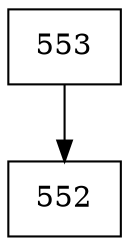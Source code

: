 digraph G {
  node [shape=record];
  node0 [label="{553}"];
  node0 -> node1;
  node1 [label="{552}"];
}
